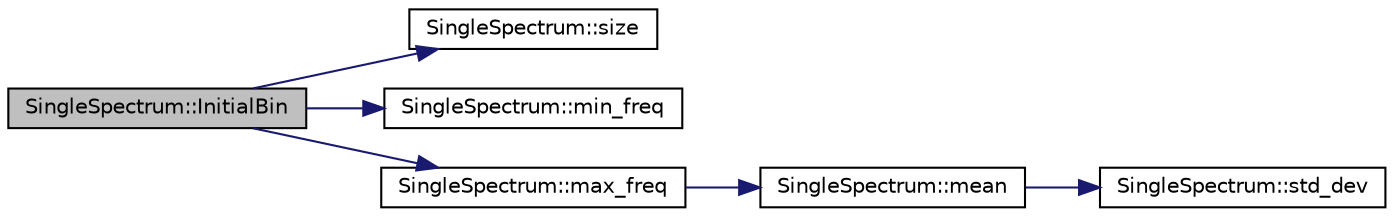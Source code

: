 digraph "SingleSpectrum::InitialBin"
{
  edge [fontname="Helvetica",fontsize="10",labelfontname="Helvetica",labelfontsize="10"];
  node [fontname="Helvetica",fontsize="10",shape=record];
  rankdir="LR";
  Node1 [label="SingleSpectrum::InitialBin",height=0.2,width=0.4,color="black", fillcolor="grey75", style="filled", fontcolor="black"];
  Node1 -> Node2 [color="midnightblue",fontsize="10",style="solid",fontname="Helvetica"];
  Node2 [label="SingleSpectrum::size",height=0.2,width=0.4,color="black", fillcolor="white", style="filled",URL="$class_single_spectrum.html#a42c2d13e632ffc2d4f0931376c5b6e5b",tooltip="similar to std::vector::size(), get the number of points in the current spectrum. ..."];
  Node1 -> Node3 [color="midnightblue",fontsize="10",style="solid",fontname="Helvetica"];
  Node3 [label="SingleSpectrum::min_freq",height=0.2,width=0.4,color="black", fillcolor="white", style="filled",URL="$class_single_spectrum.html#a6b32df4657d7e4abb9afaedadbd50486",tooltip="Get the minimum (smallest) frequency stored in the current spectrum. "];
  Node1 -> Node4 [color="midnightblue",fontsize="10",style="solid",fontname="Helvetica"];
  Node4 [label="SingleSpectrum::max_freq",height=0.2,width=0.4,color="black", fillcolor="white", style="filled",URL="$class_single_spectrum.html#accb195e89e0fc81ea8a0ba61f0b800ba",tooltip="Get the maximum (largest) frequency stored in the current spectrum. "];
  Node4 -> Node5 [color="midnightblue",fontsize="10",style="solid",fontname="Helvetica"];
  Node5 [label="SingleSpectrum::mean",height=0.2,width=0.4,color="black", fillcolor="white", style="filled",URL="$class_single_spectrum.html#a39f66345fd7d6502bbc8ba731cc1bb13",tooltip="Compute the arithmetic mean of the current spectrum. "];
  Node5 -> Node6 [color="midnightblue",fontsize="10",style="solid",fontname="Helvetica"];
  Node6 [label="SingleSpectrum::std_dev",height=0.2,width=0.4,color="black", fillcolor="white", style="filled",URL="$class_single_spectrum.html#a138e3db04f9db67a699c8dddfef8f324",tooltip="Compute the standard deviation of the current spectrum. "];
}
